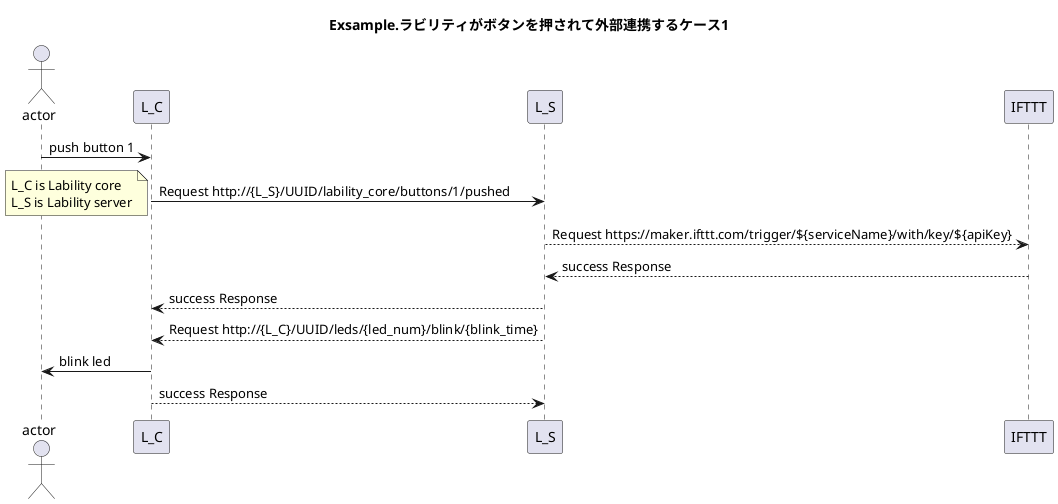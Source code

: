@startuml
title Exsample.ラビリティがボタンを押されて外部連携するケース1

actor       actor       as user
user -> L_C: push button 1
L_C -> L_S: Request http://{L_S}/UUID/lability_core/buttons/1/pushed
note left:L_C is Lability core \nL_S is Lability server
L_S --> IFTTT: Request https://maker.ifttt.com/trigger/${serviceName}/with/key/${apiKey}
IFTTT --> L_S: success Response
L_S --> L_C:  success Response
L_S --> L_C:  Request http://{L_C}/UUID/leds/{led_num}/blink/{blink_time}
L_C -> user: blink led
L_C --> L_S:  success Response
@enduml